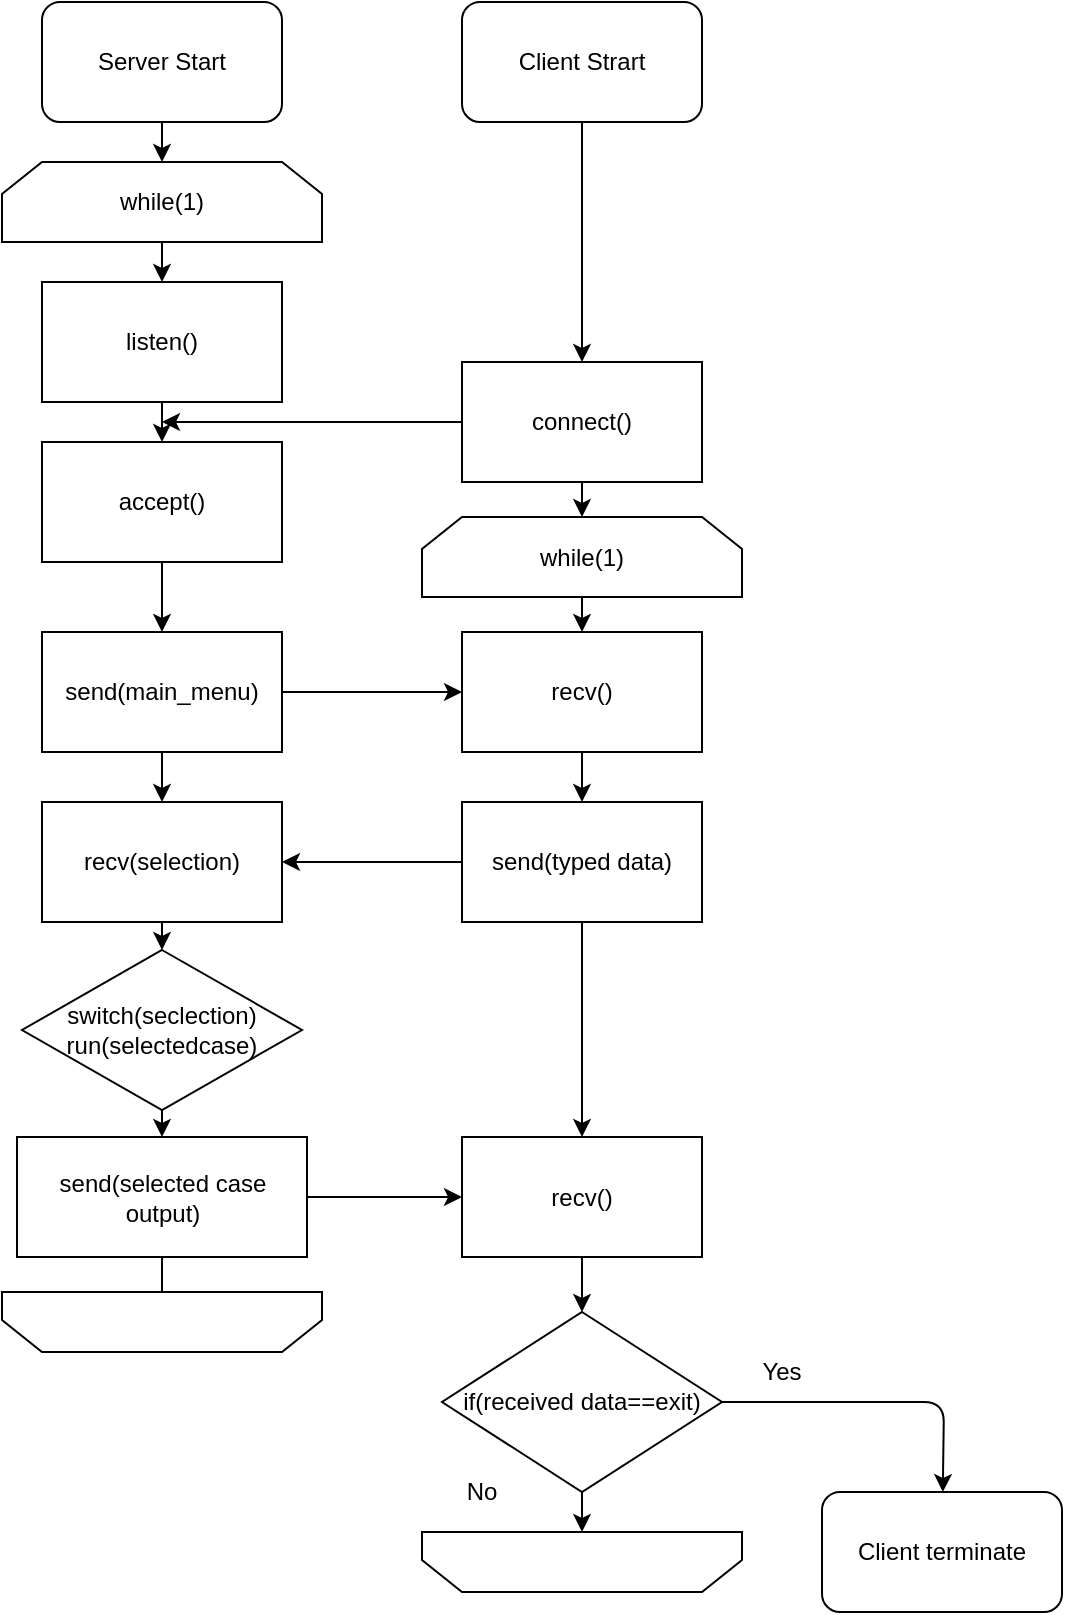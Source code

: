 <mxfile version="10.7.3" type="github"><diagram id="RtfC5-v1QA0me35QpV-4" name="Page-1"><mxGraphModel dx="971" dy="622" grid="1" gridSize="10" guides="1" tooltips="1" connect="1" arrows="1" fold="1" page="1" pageScale="1" pageWidth="827" pageHeight="1169" math="0" shadow="0"><root><mxCell id="0"/><mxCell id="1" parent="0"/><mxCell id="J6LVvwqaVNK_1o3QCjpt-1" value="Server Start" style="rounded=1;whiteSpace=wrap;html=1;" parent="1" vertex="1"><mxGeometry x="100" y="60" width="120" height="60" as="geometry"/></mxCell><mxCell id="J6LVvwqaVNK_1o3QCjpt-3" value="Client Strart" style="rounded=1;whiteSpace=wrap;html=1;" parent="1" vertex="1"><mxGeometry x="310" y="60" width="120" height="60" as="geometry"/></mxCell><mxCell id="J6LVvwqaVNK_1o3QCjpt-12" value="" style="endArrow=classic;html=1;exitX=0.5;exitY=1;exitDx=0;exitDy=0;entryX=0.5;entryY=0;entryDx=0;entryDy=0;" parent="1" source="J6LVvwqaVNK_1o3QCjpt-1" edge="1" target="X661cTYh4VmpCND9ynqb-1"><mxGeometry width="50" height="50" relative="1" as="geometry"><mxPoint x="100" y="590" as="sourcePoint"/><mxPoint x="160" y="160" as="targetPoint"/></mxGeometry></mxCell><mxCell id="J6LVvwqaVNK_1o3QCjpt-13" value="" style="endArrow=classic;html=1;entryX=0.5;entryY=0;entryDx=0;entryDy=0;exitX=0.5;exitY=1;exitDx=0;exitDy=0;" parent="1" source="J6LVvwqaVNK_1o3QCjpt-22" target="J6LVvwqaVNK_1o3QCjpt-24" edge="1"><mxGeometry width="50" height="50" relative="1" as="geometry"><mxPoint x="160" y="220" as="sourcePoint"/><mxPoint x="160" y="260" as="targetPoint"/></mxGeometry></mxCell><mxCell id="J6LVvwqaVNK_1o3QCjpt-18" value="" style="endArrow=classic;html=1;exitX=0;exitY=0.5;exitDx=0;exitDy=0;" parent="1" source="J6LVvwqaVNK_1o3QCjpt-23" edge="1"><mxGeometry width="50" height="50" relative="1" as="geometry"><mxPoint x="380" y="240" as="sourcePoint"/><mxPoint x="160" y="270" as="targetPoint"/></mxGeometry></mxCell><mxCell id="J6LVvwqaVNK_1o3QCjpt-19" value="" style="endArrow=classic;html=1;entryX=0.5;entryY=0;entryDx=0;entryDy=0;exitX=0.5;exitY=1;exitDx=0;exitDy=0;" parent="1" source="J6LVvwqaVNK_1o3QCjpt-3" edge="1" target="J6LVvwqaVNK_1o3QCjpt-23"><mxGeometry width="50" height="50" relative="1" as="geometry"><mxPoint x="30" y="590" as="sourcePoint"/><mxPoint x="370" y="210" as="targetPoint"/></mxGeometry></mxCell><mxCell id="J6LVvwqaVNK_1o3QCjpt-22" value="listen()" style="rounded=0;whiteSpace=wrap;html=1;" parent="1" vertex="1"><mxGeometry x="100" y="200" width="120" height="60" as="geometry"/></mxCell><mxCell id="J6LVvwqaVNK_1o3QCjpt-23" value="connect()" style="rounded=0;whiteSpace=wrap;html=1;" parent="1" vertex="1"><mxGeometry x="310" y="240" width="120" height="60" as="geometry"/></mxCell><mxCell id="J6LVvwqaVNK_1o3QCjpt-24" value="accept()" style="rounded=0;whiteSpace=wrap;html=1;" parent="1" vertex="1"><mxGeometry x="100" y="280" width="120" height="60" as="geometry"/></mxCell><mxCell id="J6LVvwqaVNK_1o3QCjpt-26" value="recv()" style="rounded=0;whiteSpace=wrap;html=1;" parent="1" vertex="1"><mxGeometry x="310" y="375" width="120" height="60" as="geometry"/></mxCell><mxCell id="J6LVvwqaVNK_1o3QCjpt-33" style="edgeStyle=orthogonalEdgeStyle;rounded=0;orthogonalLoop=1;jettySize=auto;html=1;exitX=0.5;exitY=0;exitDx=0;exitDy=0;" parent="1" edge="1"><mxGeometry relative="1" as="geometry"><mxPoint x="160" y="670" as="sourcePoint"/><mxPoint x="160" y="670" as="targetPoint"/></mxGeometry></mxCell><mxCell id="J6LVvwqaVNK_1o3QCjpt-37" value="switch(seclection)&lt;br&gt;run(selectedcase)&lt;br&gt;" style="rhombus;whiteSpace=wrap;html=1;" parent="1" vertex="1"><mxGeometry x="90" y="534" width="140" height="80" as="geometry"/></mxCell><mxCell id="J6LVvwqaVNK_1o3QCjpt-38" value="recv(selection)" style="rounded=0;whiteSpace=wrap;html=1;" parent="1" vertex="1"><mxGeometry x="100" y="460" width="120" height="60" as="geometry"/></mxCell><mxCell id="J6LVvwqaVNK_1o3QCjpt-40" value="send(typed data)" style="rounded=0;whiteSpace=wrap;html=1;" parent="1" vertex="1"><mxGeometry x="310" y="460" width="120" height="60" as="geometry"/></mxCell><mxCell id="J6LVvwqaVNK_1o3QCjpt-42" value="" style="endArrow=classic;html=1;exitX=1;exitY=0.5;exitDx=0;exitDy=0;entryX=0;entryY=0.5;entryDx=0;entryDy=0;" parent="1" source="J6LVvwqaVNK_1o3QCjpt-75" target="J6LVvwqaVNK_1o3QCjpt-26" edge="1"><mxGeometry width="50" height="50" relative="1" as="geometry"><mxPoint x="220" y="390" as="sourcePoint"/><mxPoint x="130" y="730" as="targetPoint"/></mxGeometry></mxCell><mxCell id="J6LVvwqaVNK_1o3QCjpt-43" value="" style="endArrow=classic;html=1;exitX=0;exitY=0.5;exitDx=0;exitDy=0;entryX=1;entryY=0.5;entryDx=0;entryDy=0;" parent="1" source="J6LVvwqaVNK_1o3QCjpt-40" target="J6LVvwqaVNK_1o3QCjpt-38" edge="1"><mxGeometry width="50" height="50" relative="1" as="geometry"><mxPoint x="370" y="520" as="sourcePoint"/><mxPoint x="130" y="730" as="targetPoint"/></mxGeometry></mxCell><mxCell id="J6LVvwqaVNK_1o3QCjpt-44" value="" style="endArrow=classic;html=1;exitX=0.5;exitY=1;exitDx=0;exitDy=0;entryX=0.5;entryY=0;entryDx=0;entryDy=0;" parent="1" source="J6LVvwqaVNK_1o3QCjpt-38" target="J6LVvwqaVNK_1o3QCjpt-37" edge="1"><mxGeometry width="50" height="50" relative="1" as="geometry"><mxPoint x="80" y="750" as="sourcePoint"/><mxPoint x="130" y="700" as="targetPoint"/></mxGeometry></mxCell><mxCell id="J6LVvwqaVNK_1o3QCjpt-47" value="send(selected case output)" style="rounded=0;whiteSpace=wrap;html=1;" parent="1" vertex="1"><mxGeometry x="87.5" y="627.5" width="145" height="60" as="geometry"/></mxCell><mxCell id="J6LVvwqaVNK_1o3QCjpt-49" value="recv()" style="rounded=0;whiteSpace=wrap;html=1;" parent="1" vertex="1"><mxGeometry x="310" y="627.5" width="120" height="60" as="geometry"/></mxCell><mxCell id="J6LVvwqaVNK_1o3QCjpt-52" value="" style="endArrow=classic;html=1;exitX=0.5;exitY=1;exitDx=0;exitDy=0;entryX=0.5;entryY=0;entryDx=0;entryDy=0;" parent="1" source="J6LVvwqaVNK_1o3QCjpt-40" target="J6LVvwqaVNK_1o3QCjpt-49" edge="1"><mxGeometry width="50" height="50" relative="1" as="geometry"><mxPoint x="10" y="790" as="sourcePoint"/><mxPoint x="370" y="655" as="targetPoint"/></mxGeometry></mxCell><mxCell id="J6LVvwqaVNK_1o3QCjpt-53" value="if(received data==exit)" style="rhombus;whiteSpace=wrap;html=1;" parent="1" vertex="1"><mxGeometry x="300" y="715" width="140" height="90" as="geometry"/></mxCell><mxCell id="J6LVvwqaVNK_1o3QCjpt-55" value="" style="endArrow=classic;html=1;exitX=1;exitY=0.5;exitDx=0;exitDy=0;entryX=0;entryY=0.5;entryDx=0;entryDy=0;" parent="1" source="J6LVvwqaVNK_1o3QCjpt-47" target="J6LVvwqaVNK_1o3QCjpt-49" edge="1"><mxGeometry width="50" height="50" relative="1" as="geometry"><mxPoint x="80" y="900" as="sourcePoint"/><mxPoint x="130" y="850" as="targetPoint"/></mxGeometry></mxCell><mxCell id="J6LVvwqaVNK_1o3QCjpt-56" value="" style="endArrow=classic;html=1;exitX=0.5;exitY=1;exitDx=0;exitDy=0;entryX=0.5;entryY=0;entryDx=0;entryDy=0;" parent="1" source="J6LVvwqaVNK_1o3QCjpt-49" target="J6LVvwqaVNK_1o3QCjpt-53" edge="1"><mxGeometry width="50" height="50" relative="1" as="geometry"><mxPoint x="10" y="900" as="sourcePoint"/><mxPoint x="60" y="850" as="targetPoint"/></mxGeometry></mxCell><mxCell id="J6LVvwqaVNK_1o3QCjpt-57" value="Client terminate" style="rounded=1;whiteSpace=wrap;html=1;" parent="1" vertex="1"><mxGeometry x="490" y="805" width="120" height="60" as="geometry"/></mxCell><mxCell id="J6LVvwqaVNK_1o3QCjpt-61" value="" style="endArrow=classic;html=1;exitX=0.5;exitY=1;exitDx=0;exitDy=0;entryX=0.5;entryY=0;entryDx=0;entryDy=0;" parent="1" source="J6LVvwqaVNK_1o3QCjpt-23" target="X661cTYh4VmpCND9ynqb-5" edge="1"><mxGeometry width="50" height="50" relative="1" as="geometry"><mxPoint x="10" y="980" as="sourcePoint"/><mxPoint x="510" y="260" as="targetPoint"/></mxGeometry></mxCell><mxCell id="J6LVvwqaVNK_1o3QCjpt-62" value="" style="endArrow=classic;html=1;exitX=0.5;exitY=1;exitDx=0;exitDy=0;entryX=0.5;entryY=0;entryDx=0;entryDy=0;" parent="1" source="J6LVvwqaVNK_1o3QCjpt-26" target="J6LVvwqaVNK_1o3QCjpt-40" edge="1"><mxGeometry width="50" height="50" relative="1" as="geometry"><mxPoint x="10" y="980" as="sourcePoint"/><mxPoint x="370" y="480" as="targetPoint"/></mxGeometry></mxCell><mxCell id="J6LVvwqaVNK_1o3QCjpt-64" value="" style="endArrow=classic;html=1;exitX=0.5;exitY=1;exitDx=0;exitDy=0;entryX=0.5;entryY=0;entryDx=0;entryDy=0;" parent="1" source="J6LVvwqaVNK_1o3QCjpt-37" target="J6LVvwqaVNK_1o3QCjpt-47" edge="1"><mxGeometry width="50" height="50" relative="1" as="geometry"><mxPoint x="80" y="1130" as="sourcePoint"/><mxPoint x="130" y="1080" as="targetPoint"/></mxGeometry></mxCell><mxCell id="J6LVvwqaVNK_1o3QCjpt-74" value="" style="shape=loopLimit;whiteSpace=wrap;html=1;rotation=180;" parent="1" vertex="1"><mxGeometry x="80" y="705" width="160" height="30" as="geometry"/></mxCell><mxCell id="J6LVvwqaVNK_1o3QCjpt-75" value="send(main_menu)" style="rounded=0;whiteSpace=wrap;html=1;" parent="1" vertex="1"><mxGeometry x="100" y="375" width="120" height="60" as="geometry"/></mxCell><mxCell id="J6LVvwqaVNK_1o3QCjpt-77" value="" style="endArrow=none;html=1;entryX=0.5;entryY=1;entryDx=0;entryDy=0;exitX=0.5;exitY=1;exitDx=0;exitDy=0;" parent="1" source="J6LVvwqaVNK_1o3QCjpt-74" target="J6LVvwqaVNK_1o3QCjpt-47" edge="1"><mxGeometry width="50" height="50" relative="1" as="geometry"><mxPoint x="80" y="930" as="sourcePoint"/><mxPoint x="130" y="880" as="targetPoint"/></mxGeometry></mxCell><mxCell id="J6LVvwqaVNK_1o3QCjpt-78" value="" style="endArrow=classic;html=1;entryX=0.5;entryY=0;entryDx=0;entryDy=0;exitX=0.5;exitY=1;exitDx=0;exitDy=0;" parent="1" source="J6LVvwqaVNK_1o3QCjpt-75" target="J6LVvwqaVNK_1o3QCjpt-38" edge="1"><mxGeometry width="50" height="50" relative="1" as="geometry"><mxPoint x="80" y="930" as="sourcePoint"/><mxPoint x="160" y="380" as="targetPoint"/></mxGeometry></mxCell><mxCell id="J6LVvwqaVNK_1o3QCjpt-79" value="" style="endArrow=classic;html=1;exitX=0.5;exitY=1;exitDx=0;exitDy=0;entryX=0.5;entryY=0;entryDx=0;entryDy=0;" parent="1" source="J6LVvwqaVNK_1o3QCjpt-24" target="J6LVvwqaVNK_1o3QCjpt-75" edge="1"><mxGeometry width="50" height="50" relative="1" as="geometry"><mxPoint x="80" y="930" as="sourcePoint"/><mxPoint x="130" y="880" as="targetPoint"/></mxGeometry></mxCell><mxCell id="X661cTYh4VmpCND9ynqb-1" value="while(1)" style="shape=loopLimit;whiteSpace=wrap;html=1;" vertex="1" parent="1"><mxGeometry x="80" y="140" width="160" height="40" as="geometry"/></mxCell><mxCell id="X661cTYh4VmpCND9ynqb-4" value="" style="endArrow=classic;html=1;exitX=0.5;exitY=1;exitDx=0;exitDy=0;entryX=0.5;entryY=0;entryDx=0;entryDy=0;" edge="1" parent="1" source="X661cTYh4VmpCND9ynqb-1" target="J6LVvwqaVNK_1o3QCjpt-22"><mxGeometry width="50" height="50" relative="1" as="geometry"><mxPoint x="50" y="200" as="sourcePoint"/><mxPoint x="60" y="260" as="targetPoint"/></mxGeometry></mxCell><mxCell id="X661cTYh4VmpCND9ynqb-5" value="while(1)" style="shape=loopLimit;whiteSpace=wrap;html=1;" vertex="1" parent="1"><mxGeometry x="290" y="317.5" width="160" height="40" as="geometry"/></mxCell><mxCell id="X661cTYh4VmpCND9ynqb-7" value="" style="endArrow=classic;html=1;exitX=0.5;exitY=1;exitDx=0;exitDy=0;entryX=0.5;entryY=0;entryDx=0;entryDy=0;" edge="1" parent="1" source="X661cTYh4VmpCND9ynqb-5" target="J6LVvwqaVNK_1o3QCjpt-26"><mxGeometry width="50" height="50" relative="1" as="geometry"><mxPoint x="10" y="930" as="sourcePoint"/><mxPoint x="60" y="880" as="targetPoint"/></mxGeometry></mxCell><mxCell id="X661cTYh4VmpCND9ynqb-8" value="" style="shape=loopLimit;whiteSpace=wrap;html=1;rotation=180;" vertex="1" parent="1"><mxGeometry x="290" y="825" width="160" height="30" as="geometry"/></mxCell><mxCell id="X661cTYh4VmpCND9ynqb-9" value="" style="endArrow=classic;html=1;exitX=0.5;exitY=1;exitDx=0;exitDy=0;entryX=0.5;entryY=1;entryDx=0;entryDy=0;" edge="1" parent="1" source="J6LVvwqaVNK_1o3QCjpt-53" target="X661cTYh4VmpCND9ynqb-8"><mxGeometry width="50" height="50" relative="1" as="geometry"><mxPoint x="10" y="1030" as="sourcePoint"/><mxPoint x="60" y="980" as="targetPoint"/></mxGeometry></mxCell><mxCell id="X661cTYh4VmpCND9ynqb-10" value="" style="endArrow=classic;html=1;exitX=1;exitY=0.5;exitDx=0;exitDy=0;" edge="1" parent="1" source="J6LVvwqaVNK_1o3QCjpt-53" target="J6LVvwqaVNK_1o3QCjpt-57"><mxGeometry width="50" height="50" relative="1" as="geometry"><mxPoint x="10" y="940" as="sourcePoint"/><mxPoint x="60" y="890" as="targetPoint"/><Array as="points"><mxPoint x="551" y="760"/></Array></mxGeometry></mxCell><mxCell id="X661cTYh4VmpCND9ynqb-11" value="Yes" style="text;html=1;strokeColor=none;fillColor=none;align=center;verticalAlign=middle;whiteSpace=wrap;rounded=0;" vertex="1" parent="1"><mxGeometry x="450" y="735" width="40" height="20" as="geometry"/></mxCell><mxCell id="X661cTYh4VmpCND9ynqb-12" value="No" style="text;html=1;strokeColor=none;fillColor=none;align=center;verticalAlign=middle;whiteSpace=wrap;rounded=0;" vertex="1" parent="1"><mxGeometry x="300" y="795" width="40" height="20" as="geometry"/></mxCell></root></mxGraphModel></diagram></mxfile>